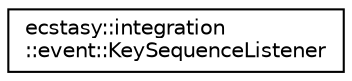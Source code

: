 digraph "Graphical Class Hierarchy"
{
 // LATEX_PDF_SIZE
  edge [fontname="Helvetica",fontsize="10",labelfontname="Helvetica",labelfontsize="10"];
  node [fontname="Helvetica",fontsize="10",shape=record];
  rankdir="LR";
  Node0 [label="ecstasy::integration\l::event::KeySequenceListener",height=0.2,width=0.4,color="black", fillcolor="white", style="filled",URL="$classecstasy_1_1integration_1_1event_1_1_key_sequence_listener.html",tooltip="Listener of a key sequence."];
}
